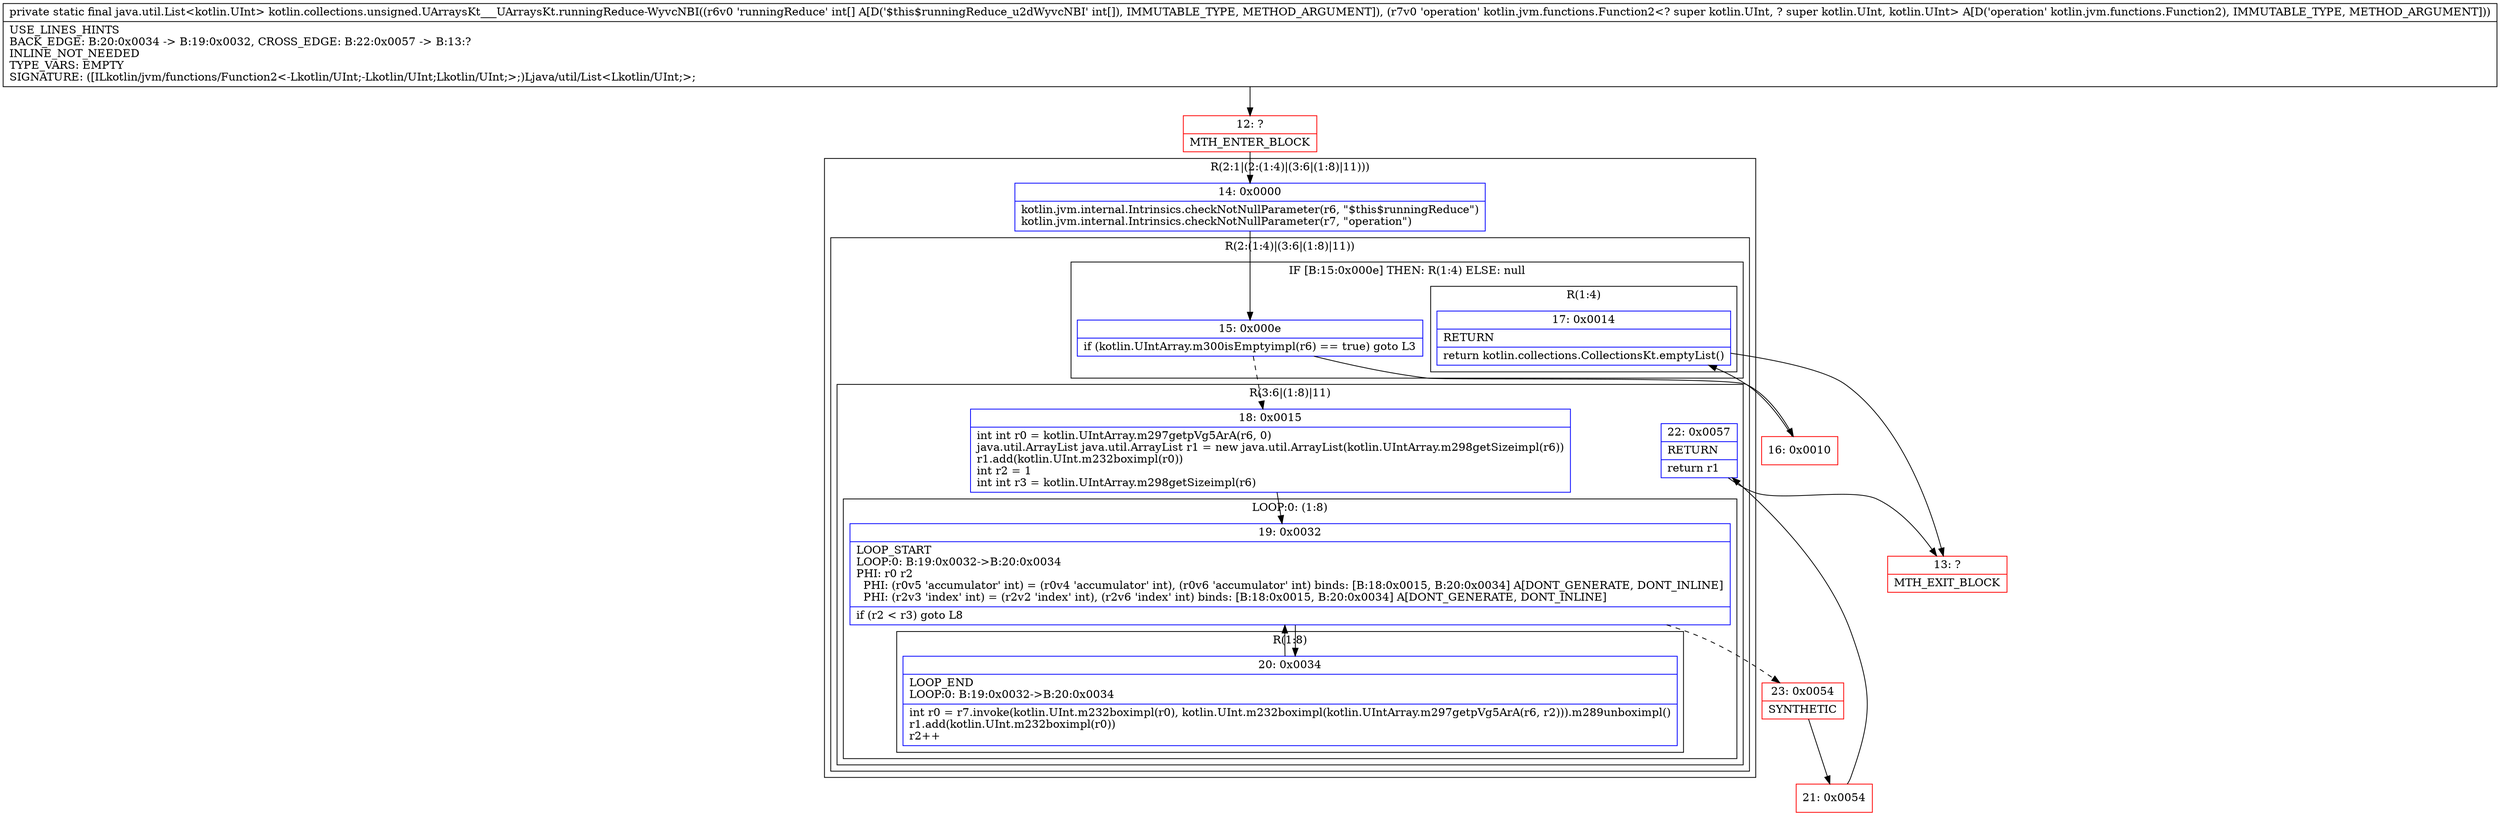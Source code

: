 digraph "CFG forkotlin.collections.unsigned.UArraysKt___UArraysKt.runningReduce\-WyvcNBI([ILkotlin\/jvm\/functions\/Function2;)Ljava\/util\/List;" {
subgraph cluster_Region_103423615 {
label = "R(2:1|(2:(1:4)|(3:6|(1:8)|11)))";
node [shape=record,color=blue];
Node_14 [shape=record,label="{14\:\ 0x0000|kotlin.jvm.internal.Intrinsics.checkNotNullParameter(r6, \"$this$runningReduce\")\lkotlin.jvm.internal.Intrinsics.checkNotNullParameter(r7, \"operation\")\l}"];
subgraph cluster_Region_763283432 {
label = "R(2:(1:4)|(3:6|(1:8)|11))";
node [shape=record,color=blue];
subgraph cluster_IfRegion_283414246 {
label = "IF [B:15:0x000e] THEN: R(1:4) ELSE: null";
node [shape=record,color=blue];
Node_15 [shape=record,label="{15\:\ 0x000e|if (kotlin.UIntArray.m300isEmptyimpl(r6) == true) goto L3\l}"];
subgraph cluster_Region_1889448976 {
label = "R(1:4)";
node [shape=record,color=blue];
Node_17 [shape=record,label="{17\:\ 0x0014|RETURN\l|return kotlin.collections.CollectionsKt.emptyList()\l}"];
}
}
subgraph cluster_Region_5585740 {
label = "R(3:6|(1:8)|11)";
node [shape=record,color=blue];
Node_18 [shape=record,label="{18\:\ 0x0015|int int r0 = kotlin.UIntArray.m297getpVg5ArA(r6, 0)\ljava.util.ArrayList java.util.ArrayList r1 = new java.util.ArrayList(kotlin.UIntArray.m298getSizeimpl(r6))\lr1.add(kotlin.UInt.m232boximpl(r0))\lint r2 = 1\lint int r3 = kotlin.UIntArray.m298getSizeimpl(r6)\l}"];
subgraph cluster_LoopRegion_1356564939 {
label = "LOOP:0: (1:8)";
node [shape=record,color=blue];
Node_19 [shape=record,label="{19\:\ 0x0032|LOOP_START\lLOOP:0: B:19:0x0032\-\>B:20:0x0034\lPHI: r0 r2 \l  PHI: (r0v5 'accumulator' int) = (r0v4 'accumulator' int), (r0v6 'accumulator' int) binds: [B:18:0x0015, B:20:0x0034] A[DONT_GENERATE, DONT_INLINE]\l  PHI: (r2v3 'index' int) = (r2v2 'index' int), (r2v6 'index' int) binds: [B:18:0x0015, B:20:0x0034] A[DONT_GENERATE, DONT_INLINE]\l|if (r2 \< r3) goto L8\l}"];
subgraph cluster_Region_1879000275 {
label = "R(1:8)";
node [shape=record,color=blue];
Node_20 [shape=record,label="{20\:\ 0x0034|LOOP_END\lLOOP:0: B:19:0x0032\-\>B:20:0x0034\l|int r0 = r7.invoke(kotlin.UInt.m232boximpl(r0), kotlin.UInt.m232boximpl(kotlin.UIntArray.m297getpVg5ArA(r6, r2))).m289unboximpl()\lr1.add(kotlin.UInt.m232boximpl(r0))\lr2++\l}"];
}
}
Node_22 [shape=record,label="{22\:\ 0x0057|RETURN\l|return r1\l}"];
}
}
}
Node_12 [shape=record,color=red,label="{12\:\ ?|MTH_ENTER_BLOCK\l}"];
Node_16 [shape=record,color=red,label="{16\:\ 0x0010}"];
Node_13 [shape=record,color=red,label="{13\:\ ?|MTH_EXIT_BLOCK\l}"];
Node_23 [shape=record,color=red,label="{23\:\ 0x0054|SYNTHETIC\l}"];
Node_21 [shape=record,color=red,label="{21\:\ 0x0054}"];
MethodNode[shape=record,label="{private static final java.util.List\<kotlin.UInt\> kotlin.collections.unsigned.UArraysKt___UArraysKt.runningReduce\-WyvcNBI((r6v0 'runningReduce' int[] A[D('$this$runningReduce_u2dWyvcNBI' int[]), IMMUTABLE_TYPE, METHOD_ARGUMENT]), (r7v0 'operation' kotlin.jvm.functions.Function2\<? super kotlin.UInt, ? super kotlin.UInt, kotlin.UInt\> A[D('operation' kotlin.jvm.functions.Function2), IMMUTABLE_TYPE, METHOD_ARGUMENT]))  | USE_LINES_HINTS\lBACK_EDGE: B:20:0x0034 \-\> B:19:0x0032, CROSS_EDGE: B:22:0x0057 \-\> B:13:?\lINLINE_NOT_NEEDED\lTYPE_VARS: EMPTY\lSIGNATURE: ([ILkotlin\/jvm\/functions\/Function2\<\-Lkotlin\/UInt;\-Lkotlin\/UInt;Lkotlin\/UInt;\>;)Ljava\/util\/List\<Lkotlin\/UInt;\>;\l}"];
MethodNode -> Node_12;Node_14 -> Node_15;
Node_15 -> Node_16;
Node_15 -> Node_18[style=dashed];
Node_17 -> Node_13;
Node_18 -> Node_19;
Node_19 -> Node_20;
Node_19 -> Node_23[style=dashed];
Node_20 -> Node_19;
Node_22 -> Node_13;
Node_12 -> Node_14;
Node_16 -> Node_17;
Node_23 -> Node_21;
Node_21 -> Node_22;
}

